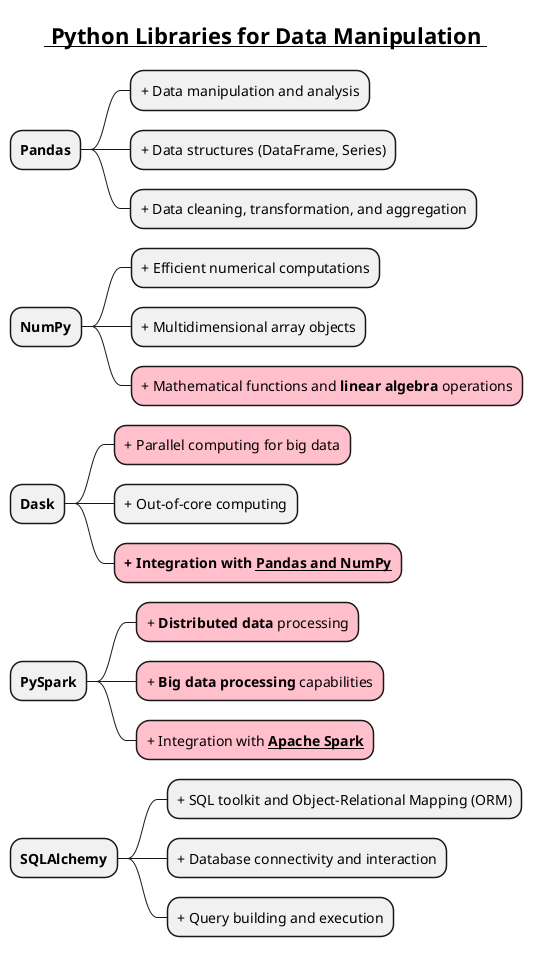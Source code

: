 @startmindmap

title =__ Python Libraries for Data Manipulation __

* **Pandas**
** + Data manipulation and analysis
** + Data structures (DataFrame, Series)
** + Data cleaning, transformation, and aggregation

* **NumPy**
** + Efficient numerical computations
** + Multidimensional array objects
**[#pink] + Mathematical functions and **linear algebra** operations

* **Dask**
**[#pink] + Parallel computing for big data
** + Out-of-core computing
**[#pink] **+ Integration with __Pandas and NumPy__**

* **PySpark**
**[#pink] + **Distributed data** processing
**[#pink] + **Big data processing** capabilities
**[#pink] + Integration with **__Apache Spark__**

* **SQLAlchemy**
** + SQL toolkit and Object-Relational Mapping (ORM)
** + Database connectivity and interaction
** + Query building and execution

@endmindmap

